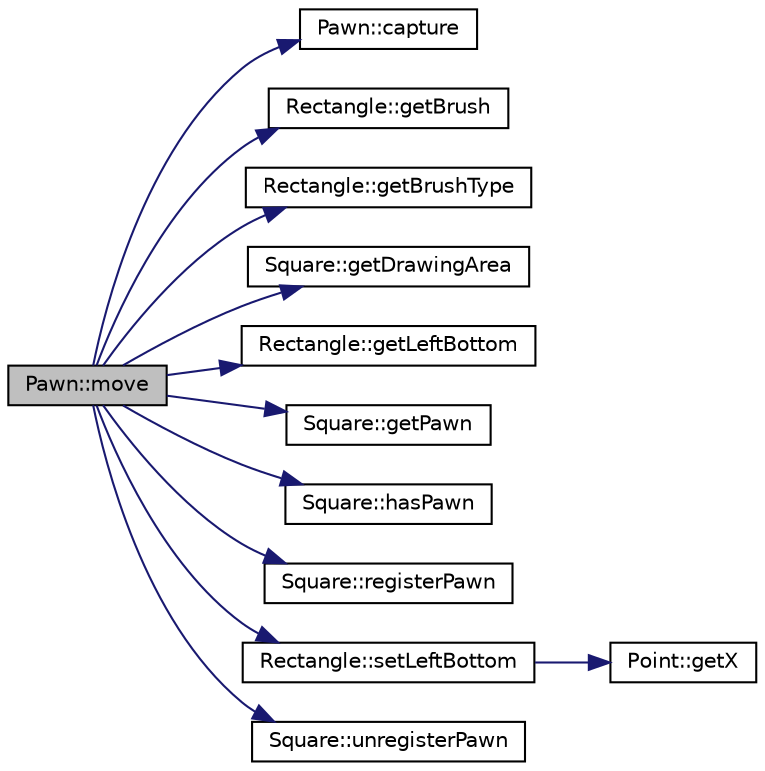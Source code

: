 digraph "Pawn::move"
{
 // LATEX_PDF_SIZE
  bgcolor="transparent";
  edge [fontname="Helvetica",fontsize="10",labelfontname="Helvetica",labelfontsize="10"];
  node [fontname="Helvetica",fontsize="10",shape=record];
  rankdir="LR";
  Node1 [label="Pawn::move",height=0.2,width=0.4,color="black", fillcolor="grey75", style="filled", fontcolor="black",tooltip=" "];
  Node1 -> Node2 [color="midnightblue",fontsize="10",style="solid",fontname="Helvetica"];
  Node2 [label="Pawn::capture",height=0.2,width=0.4,color="black",URL="$de/dff/classPawn.html#aa6d3af47cb55665fef01abd776b70ebb",tooltip=" "];
  Node1 -> Node3 [color="midnightblue",fontsize="10",style="solid",fontname="Helvetica"];
  Node3 [label="Rectangle::getBrush",height=0.2,width=0.4,color="black",URL="$de/d00/classRectangle.html#aab6cf212cb0d8bd05a197420ca1a87ee",tooltip=" "];
  Node1 -> Node4 [color="midnightblue",fontsize="10",style="solid",fontname="Helvetica"];
  Node4 [label="Rectangle::getBrushType",height=0.2,width=0.4,color="black",URL="$de/d00/classRectangle.html#a5a33b93672044b12c1e9ce4db8c627ee",tooltip=" "];
  Node1 -> Node5 [color="midnightblue",fontsize="10",style="solid",fontname="Helvetica"];
  Node5 [label="Square::getDrawingArea",height=0.2,width=0.4,color="black",URL="$d3/d72/classSquare.html#adea8c65d350ed45f6684a06d308b9dcd",tooltip=" "];
  Node1 -> Node6 [color="midnightblue",fontsize="10",style="solid",fontname="Helvetica"];
  Node6 [label="Rectangle::getLeftBottom",height=0.2,width=0.4,color="black",URL="$de/d00/classRectangle.html#a997d4a12ab8bf467752d892a4c141a26",tooltip=" "];
  Node1 -> Node7 [color="midnightblue",fontsize="10",style="solid",fontname="Helvetica"];
  Node7 [label="Square::getPawn",height=0.2,width=0.4,color="black",URL="$d3/d72/classSquare.html#aaac1678853db13ff16f25a8fc4096294",tooltip=" "];
  Node1 -> Node8 [color="midnightblue",fontsize="10",style="solid",fontname="Helvetica"];
  Node8 [label="Square::hasPawn",height=0.2,width=0.4,color="black",URL="$d3/d72/classSquare.html#a75b9ac39d3718749b5b6e39d1eda7cc0",tooltip=" "];
  Node1 -> Node9 [color="midnightblue",fontsize="10",style="solid",fontname="Helvetica"];
  Node9 [label="Square::registerPawn",height=0.2,width=0.4,color="black",URL="$d3/d72/classSquare.html#a2db5e4c2cece65ed55829d7953367b46",tooltip=" "];
  Node1 -> Node10 [color="midnightblue",fontsize="10",style="solid",fontname="Helvetica"];
  Node10 [label="Rectangle::setLeftBottom",height=0.2,width=0.4,color="black",URL="$de/d00/classRectangle.html#a7ac21b881b056fb32578c76df8fcb160",tooltip=" "];
  Node10 -> Node11 [color="midnightblue",fontsize="10",style="solid",fontname="Helvetica"];
  Node11 [label="Point::getX",height=0.2,width=0.4,color="black",URL="$dc/d4f/classPoint.html#a29c44ec7c7279e02629645a06cdaf7d5",tooltip=" "];
  Node1 -> Node12 [color="midnightblue",fontsize="10",style="solid",fontname="Helvetica"];
  Node12 [label="Square::unregisterPawn",height=0.2,width=0.4,color="black",URL="$d3/d72/classSquare.html#a80c98a1d8453e739e802a283c7eaf022",tooltip=" "];
}
